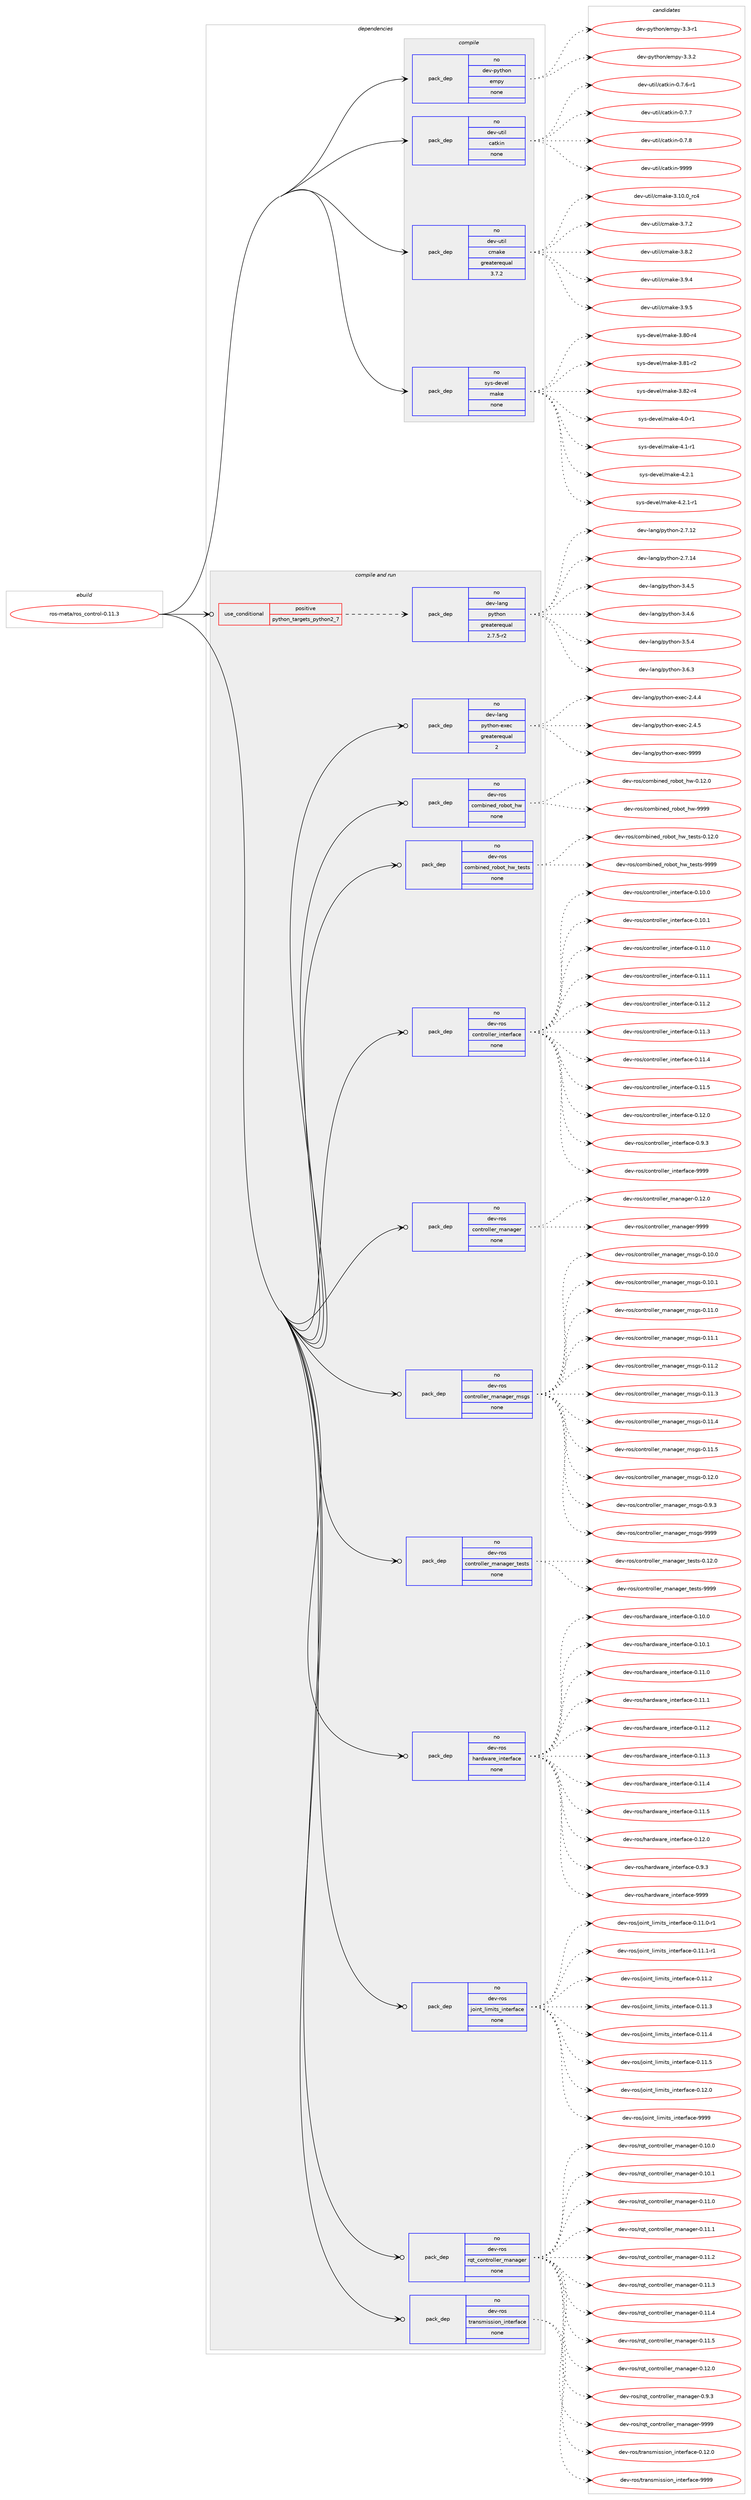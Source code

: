 digraph prolog {

# *************
# Graph options
# *************

newrank=true;
concentrate=true;
compound=true;
graph [rankdir=LR,fontname=Helvetica,fontsize=10,ranksep=1.5];#, ranksep=2.5, nodesep=0.2];
edge  [arrowhead=vee];
node  [fontname=Helvetica,fontsize=10];

# **********
# The ebuild
# **********

subgraph cluster_leftcol {
color=gray;
rank=same;
label=<<i>ebuild</i>>;
id [label="ros-meta/ros_control-0.11.3", color=red, width=4, href="../ros-meta/ros_control-0.11.3.svg"];
}

# ****************
# The dependencies
# ****************

subgraph cluster_midcol {
color=gray;
label=<<i>dependencies</i>>;
subgraph cluster_compile {
fillcolor="#eeeeee";
style=filled;
label=<<i>compile</i>>;
subgraph pack325892 {
dependency442594 [label=<<TABLE BORDER="0" CELLBORDER="1" CELLSPACING="0" CELLPADDING="4" WIDTH="220"><TR><TD ROWSPAN="6" CELLPADDING="30">pack_dep</TD></TR><TR><TD WIDTH="110">no</TD></TR><TR><TD>dev-python</TD></TR><TR><TD>empy</TD></TR><TR><TD>none</TD></TR><TR><TD></TD></TR></TABLE>>, shape=none, color=blue];
}
id:e -> dependency442594:w [weight=20,style="solid",arrowhead="vee"];
subgraph pack325893 {
dependency442595 [label=<<TABLE BORDER="0" CELLBORDER="1" CELLSPACING="0" CELLPADDING="4" WIDTH="220"><TR><TD ROWSPAN="6" CELLPADDING="30">pack_dep</TD></TR><TR><TD WIDTH="110">no</TD></TR><TR><TD>dev-util</TD></TR><TR><TD>catkin</TD></TR><TR><TD>none</TD></TR><TR><TD></TD></TR></TABLE>>, shape=none, color=blue];
}
id:e -> dependency442595:w [weight=20,style="solid",arrowhead="vee"];
subgraph pack325894 {
dependency442596 [label=<<TABLE BORDER="0" CELLBORDER="1" CELLSPACING="0" CELLPADDING="4" WIDTH="220"><TR><TD ROWSPAN="6" CELLPADDING="30">pack_dep</TD></TR><TR><TD WIDTH="110">no</TD></TR><TR><TD>dev-util</TD></TR><TR><TD>cmake</TD></TR><TR><TD>greaterequal</TD></TR><TR><TD>3.7.2</TD></TR></TABLE>>, shape=none, color=blue];
}
id:e -> dependency442596:w [weight=20,style="solid",arrowhead="vee"];
subgraph pack325895 {
dependency442597 [label=<<TABLE BORDER="0" CELLBORDER="1" CELLSPACING="0" CELLPADDING="4" WIDTH="220"><TR><TD ROWSPAN="6" CELLPADDING="30">pack_dep</TD></TR><TR><TD WIDTH="110">no</TD></TR><TR><TD>sys-devel</TD></TR><TR><TD>make</TD></TR><TR><TD>none</TD></TR><TR><TD></TD></TR></TABLE>>, shape=none, color=blue];
}
id:e -> dependency442597:w [weight=20,style="solid",arrowhead="vee"];
}
subgraph cluster_compileandrun {
fillcolor="#eeeeee";
style=filled;
label=<<i>compile and run</i>>;
subgraph cond109053 {
dependency442598 [label=<<TABLE BORDER="0" CELLBORDER="1" CELLSPACING="0" CELLPADDING="4"><TR><TD ROWSPAN="3" CELLPADDING="10">use_conditional</TD></TR><TR><TD>positive</TD></TR><TR><TD>python_targets_python2_7</TD></TR></TABLE>>, shape=none, color=red];
subgraph pack325896 {
dependency442599 [label=<<TABLE BORDER="0" CELLBORDER="1" CELLSPACING="0" CELLPADDING="4" WIDTH="220"><TR><TD ROWSPAN="6" CELLPADDING="30">pack_dep</TD></TR><TR><TD WIDTH="110">no</TD></TR><TR><TD>dev-lang</TD></TR><TR><TD>python</TD></TR><TR><TD>greaterequal</TD></TR><TR><TD>2.7.5-r2</TD></TR></TABLE>>, shape=none, color=blue];
}
dependency442598:e -> dependency442599:w [weight=20,style="dashed",arrowhead="vee"];
}
id:e -> dependency442598:w [weight=20,style="solid",arrowhead="odotvee"];
subgraph pack325897 {
dependency442600 [label=<<TABLE BORDER="0" CELLBORDER="1" CELLSPACING="0" CELLPADDING="4" WIDTH="220"><TR><TD ROWSPAN="6" CELLPADDING="30">pack_dep</TD></TR><TR><TD WIDTH="110">no</TD></TR><TR><TD>dev-lang</TD></TR><TR><TD>python-exec</TD></TR><TR><TD>greaterequal</TD></TR><TR><TD>2</TD></TR></TABLE>>, shape=none, color=blue];
}
id:e -> dependency442600:w [weight=20,style="solid",arrowhead="odotvee"];
subgraph pack325898 {
dependency442601 [label=<<TABLE BORDER="0" CELLBORDER="1" CELLSPACING="0" CELLPADDING="4" WIDTH="220"><TR><TD ROWSPAN="6" CELLPADDING="30">pack_dep</TD></TR><TR><TD WIDTH="110">no</TD></TR><TR><TD>dev-ros</TD></TR><TR><TD>combined_robot_hw</TD></TR><TR><TD>none</TD></TR><TR><TD></TD></TR></TABLE>>, shape=none, color=blue];
}
id:e -> dependency442601:w [weight=20,style="solid",arrowhead="odotvee"];
subgraph pack325899 {
dependency442602 [label=<<TABLE BORDER="0" CELLBORDER="1" CELLSPACING="0" CELLPADDING="4" WIDTH="220"><TR><TD ROWSPAN="6" CELLPADDING="30">pack_dep</TD></TR><TR><TD WIDTH="110">no</TD></TR><TR><TD>dev-ros</TD></TR><TR><TD>combined_robot_hw_tests</TD></TR><TR><TD>none</TD></TR><TR><TD></TD></TR></TABLE>>, shape=none, color=blue];
}
id:e -> dependency442602:w [weight=20,style="solid",arrowhead="odotvee"];
subgraph pack325900 {
dependency442603 [label=<<TABLE BORDER="0" CELLBORDER="1" CELLSPACING="0" CELLPADDING="4" WIDTH="220"><TR><TD ROWSPAN="6" CELLPADDING="30">pack_dep</TD></TR><TR><TD WIDTH="110">no</TD></TR><TR><TD>dev-ros</TD></TR><TR><TD>controller_interface</TD></TR><TR><TD>none</TD></TR><TR><TD></TD></TR></TABLE>>, shape=none, color=blue];
}
id:e -> dependency442603:w [weight=20,style="solid",arrowhead="odotvee"];
subgraph pack325901 {
dependency442604 [label=<<TABLE BORDER="0" CELLBORDER="1" CELLSPACING="0" CELLPADDING="4" WIDTH="220"><TR><TD ROWSPAN="6" CELLPADDING="30">pack_dep</TD></TR><TR><TD WIDTH="110">no</TD></TR><TR><TD>dev-ros</TD></TR><TR><TD>controller_manager</TD></TR><TR><TD>none</TD></TR><TR><TD></TD></TR></TABLE>>, shape=none, color=blue];
}
id:e -> dependency442604:w [weight=20,style="solid",arrowhead="odotvee"];
subgraph pack325902 {
dependency442605 [label=<<TABLE BORDER="0" CELLBORDER="1" CELLSPACING="0" CELLPADDING="4" WIDTH="220"><TR><TD ROWSPAN="6" CELLPADDING="30">pack_dep</TD></TR><TR><TD WIDTH="110">no</TD></TR><TR><TD>dev-ros</TD></TR><TR><TD>controller_manager_msgs</TD></TR><TR><TD>none</TD></TR><TR><TD></TD></TR></TABLE>>, shape=none, color=blue];
}
id:e -> dependency442605:w [weight=20,style="solid",arrowhead="odotvee"];
subgraph pack325903 {
dependency442606 [label=<<TABLE BORDER="0" CELLBORDER="1" CELLSPACING="0" CELLPADDING="4" WIDTH="220"><TR><TD ROWSPAN="6" CELLPADDING="30">pack_dep</TD></TR><TR><TD WIDTH="110">no</TD></TR><TR><TD>dev-ros</TD></TR><TR><TD>controller_manager_tests</TD></TR><TR><TD>none</TD></TR><TR><TD></TD></TR></TABLE>>, shape=none, color=blue];
}
id:e -> dependency442606:w [weight=20,style="solid",arrowhead="odotvee"];
subgraph pack325904 {
dependency442607 [label=<<TABLE BORDER="0" CELLBORDER="1" CELLSPACING="0" CELLPADDING="4" WIDTH="220"><TR><TD ROWSPAN="6" CELLPADDING="30">pack_dep</TD></TR><TR><TD WIDTH="110">no</TD></TR><TR><TD>dev-ros</TD></TR><TR><TD>hardware_interface</TD></TR><TR><TD>none</TD></TR><TR><TD></TD></TR></TABLE>>, shape=none, color=blue];
}
id:e -> dependency442607:w [weight=20,style="solid",arrowhead="odotvee"];
subgraph pack325905 {
dependency442608 [label=<<TABLE BORDER="0" CELLBORDER="1" CELLSPACING="0" CELLPADDING="4" WIDTH="220"><TR><TD ROWSPAN="6" CELLPADDING="30">pack_dep</TD></TR><TR><TD WIDTH="110">no</TD></TR><TR><TD>dev-ros</TD></TR><TR><TD>joint_limits_interface</TD></TR><TR><TD>none</TD></TR><TR><TD></TD></TR></TABLE>>, shape=none, color=blue];
}
id:e -> dependency442608:w [weight=20,style="solid",arrowhead="odotvee"];
subgraph pack325906 {
dependency442609 [label=<<TABLE BORDER="0" CELLBORDER="1" CELLSPACING="0" CELLPADDING="4" WIDTH="220"><TR><TD ROWSPAN="6" CELLPADDING="30">pack_dep</TD></TR><TR><TD WIDTH="110">no</TD></TR><TR><TD>dev-ros</TD></TR><TR><TD>rqt_controller_manager</TD></TR><TR><TD>none</TD></TR><TR><TD></TD></TR></TABLE>>, shape=none, color=blue];
}
id:e -> dependency442609:w [weight=20,style="solid",arrowhead="odotvee"];
subgraph pack325907 {
dependency442610 [label=<<TABLE BORDER="0" CELLBORDER="1" CELLSPACING="0" CELLPADDING="4" WIDTH="220"><TR><TD ROWSPAN="6" CELLPADDING="30">pack_dep</TD></TR><TR><TD WIDTH="110">no</TD></TR><TR><TD>dev-ros</TD></TR><TR><TD>transmission_interface</TD></TR><TR><TD>none</TD></TR><TR><TD></TD></TR></TABLE>>, shape=none, color=blue];
}
id:e -> dependency442610:w [weight=20,style="solid",arrowhead="odotvee"];
}
subgraph cluster_run {
fillcolor="#eeeeee";
style=filled;
label=<<i>run</i>>;
}
}

# **************
# The candidates
# **************

subgraph cluster_choices {
rank=same;
color=gray;
label=<<i>candidates</i>>;

subgraph choice325892 {
color=black;
nodesep=1;
choice1001011184511212111610411111047101109112121455146514511449 [label="dev-python/empy-3.3-r1", color=red, width=4,href="../dev-python/empy-3.3-r1.svg"];
choice1001011184511212111610411111047101109112121455146514650 [label="dev-python/empy-3.3.2", color=red, width=4,href="../dev-python/empy-3.3.2.svg"];
dependency442594:e -> choice1001011184511212111610411111047101109112121455146514511449:w [style=dotted,weight="100"];
dependency442594:e -> choice1001011184511212111610411111047101109112121455146514650:w [style=dotted,weight="100"];
}
subgraph choice325893 {
color=black;
nodesep=1;
choice100101118451171161051084799971161071051104548465546544511449 [label="dev-util/catkin-0.7.6-r1", color=red, width=4,href="../dev-util/catkin-0.7.6-r1.svg"];
choice10010111845117116105108479997116107105110454846554655 [label="dev-util/catkin-0.7.7", color=red, width=4,href="../dev-util/catkin-0.7.7.svg"];
choice10010111845117116105108479997116107105110454846554656 [label="dev-util/catkin-0.7.8", color=red, width=4,href="../dev-util/catkin-0.7.8.svg"];
choice100101118451171161051084799971161071051104557575757 [label="dev-util/catkin-9999", color=red, width=4,href="../dev-util/catkin-9999.svg"];
dependency442595:e -> choice100101118451171161051084799971161071051104548465546544511449:w [style=dotted,weight="100"];
dependency442595:e -> choice10010111845117116105108479997116107105110454846554655:w [style=dotted,weight="100"];
dependency442595:e -> choice10010111845117116105108479997116107105110454846554656:w [style=dotted,weight="100"];
dependency442595:e -> choice100101118451171161051084799971161071051104557575757:w [style=dotted,weight="100"];
}
subgraph choice325894 {
color=black;
nodesep=1;
choice1001011184511711610510847991099710710145514649484648951149952 [label="dev-util/cmake-3.10.0_rc4", color=red, width=4,href="../dev-util/cmake-3.10.0_rc4.svg"];
choice10010111845117116105108479910997107101455146554650 [label="dev-util/cmake-3.7.2", color=red, width=4,href="../dev-util/cmake-3.7.2.svg"];
choice10010111845117116105108479910997107101455146564650 [label="dev-util/cmake-3.8.2", color=red, width=4,href="../dev-util/cmake-3.8.2.svg"];
choice10010111845117116105108479910997107101455146574652 [label="dev-util/cmake-3.9.4", color=red, width=4,href="../dev-util/cmake-3.9.4.svg"];
choice10010111845117116105108479910997107101455146574653 [label="dev-util/cmake-3.9.5", color=red, width=4,href="../dev-util/cmake-3.9.5.svg"];
dependency442596:e -> choice1001011184511711610510847991099710710145514649484648951149952:w [style=dotted,weight="100"];
dependency442596:e -> choice10010111845117116105108479910997107101455146554650:w [style=dotted,weight="100"];
dependency442596:e -> choice10010111845117116105108479910997107101455146564650:w [style=dotted,weight="100"];
dependency442596:e -> choice10010111845117116105108479910997107101455146574652:w [style=dotted,weight="100"];
dependency442596:e -> choice10010111845117116105108479910997107101455146574653:w [style=dotted,weight="100"];
}
subgraph choice325895 {
color=black;
nodesep=1;
choice11512111545100101118101108471099710710145514656484511452 [label="sys-devel/make-3.80-r4", color=red, width=4,href="../sys-devel/make-3.80-r4.svg"];
choice11512111545100101118101108471099710710145514656494511450 [label="sys-devel/make-3.81-r2", color=red, width=4,href="../sys-devel/make-3.81-r2.svg"];
choice11512111545100101118101108471099710710145514656504511452 [label="sys-devel/make-3.82-r4", color=red, width=4,href="../sys-devel/make-3.82-r4.svg"];
choice115121115451001011181011084710997107101455246484511449 [label="sys-devel/make-4.0-r1", color=red, width=4,href="../sys-devel/make-4.0-r1.svg"];
choice115121115451001011181011084710997107101455246494511449 [label="sys-devel/make-4.1-r1", color=red, width=4,href="../sys-devel/make-4.1-r1.svg"];
choice115121115451001011181011084710997107101455246504649 [label="sys-devel/make-4.2.1", color=red, width=4,href="../sys-devel/make-4.2.1.svg"];
choice1151211154510010111810110847109971071014552465046494511449 [label="sys-devel/make-4.2.1-r1", color=red, width=4,href="../sys-devel/make-4.2.1-r1.svg"];
dependency442597:e -> choice11512111545100101118101108471099710710145514656484511452:w [style=dotted,weight="100"];
dependency442597:e -> choice11512111545100101118101108471099710710145514656494511450:w [style=dotted,weight="100"];
dependency442597:e -> choice11512111545100101118101108471099710710145514656504511452:w [style=dotted,weight="100"];
dependency442597:e -> choice115121115451001011181011084710997107101455246484511449:w [style=dotted,weight="100"];
dependency442597:e -> choice115121115451001011181011084710997107101455246494511449:w [style=dotted,weight="100"];
dependency442597:e -> choice115121115451001011181011084710997107101455246504649:w [style=dotted,weight="100"];
dependency442597:e -> choice1151211154510010111810110847109971071014552465046494511449:w [style=dotted,weight="100"];
}
subgraph choice325896 {
color=black;
nodesep=1;
choice10010111845108971101034711212111610411111045504655464950 [label="dev-lang/python-2.7.12", color=red, width=4,href="../dev-lang/python-2.7.12.svg"];
choice10010111845108971101034711212111610411111045504655464952 [label="dev-lang/python-2.7.14", color=red, width=4,href="../dev-lang/python-2.7.14.svg"];
choice100101118451089711010347112121116104111110455146524653 [label="dev-lang/python-3.4.5", color=red, width=4,href="../dev-lang/python-3.4.5.svg"];
choice100101118451089711010347112121116104111110455146524654 [label="dev-lang/python-3.4.6", color=red, width=4,href="../dev-lang/python-3.4.6.svg"];
choice100101118451089711010347112121116104111110455146534652 [label="dev-lang/python-3.5.4", color=red, width=4,href="../dev-lang/python-3.5.4.svg"];
choice100101118451089711010347112121116104111110455146544651 [label="dev-lang/python-3.6.3", color=red, width=4,href="../dev-lang/python-3.6.3.svg"];
dependency442599:e -> choice10010111845108971101034711212111610411111045504655464950:w [style=dotted,weight="100"];
dependency442599:e -> choice10010111845108971101034711212111610411111045504655464952:w [style=dotted,weight="100"];
dependency442599:e -> choice100101118451089711010347112121116104111110455146524653:w [style=dotted,weight="100"];
dependency442599:e -> choice100101118451089711010347112121116104111110455146524654:w [style=dotted,weight="100"];
dependency442599:e -> choice100101118451089711010347112121116104111110455146534652:w [style=dotted,weight="100"];
dependency442599:e -> choice100101118451089711010347112121116104111110455146544651:w [style=dotted,weight="100"];
}
subgraph choice325897 {
color=black;
nodesep=1;
choice1001011184510897110103471121211161041111104510112010199455046524652 [label="dev-lang/python-exec-2.4.4", color=red, width=4,href="../dev-lang/python-exec-2.4.4.svg"];
choice1001011184510897110103471121211161041111104510112010199455046524653 [label="dev-lang/python-exec-2.4.5", color=red, width=4,href="../dev-lang/python-exec-2.4.5.svg"];
choice10010111845108971101034711212111610411111045101120101994557575757 [label="dev-lang/python-exec-9999", color=red, width=4,href="../dev-lang/python-exec-9999.svg"];
dependency442600:e -> choice1001011184510897110103471121211161041111104510112010199455046524652:w [style=dotted,weight="100"];
dependency442600:e -> choice1001011184510897110103471121211161041111104510112010199455046524653:w [style=dotted,weight="100"];
dependency442600:e -> choice10010111845108971101034711212111610411111045101120101994557575757:w [style=dotted,weight="100"];
}
subgraph choice325898 {
color=black;
nodesep=1;
choice1001011184511411111547991111099810511010110095114111981111169510411945484649504648 [label="dev-ros/combined_robot_hw-0.12.0", color=red, width=4,href="../dev-ros/combined_robot_hw-0.12.0.svg"];
choice100101118451141111154799111109981051101011009511411198111116951041194557575757 [label="dev-ros/combined_robot_hw-9999", color=red, width=4,href="../dev-ros/combined_robot_hw-9999.svg"];
dependency442601:e -> choice1001011184511411111547991111099810511010110095114111981111169510411945484649504648:w [style=dotted,weight="100"];
dependency442601:e -> choice100101118451141111154799111109981051101011009511411198111116951041194557575757:w [style=dotted,weight="100"];
}
subgraph choice325899 {
color=black;
nodesep=1;
choice100101118451141111154799111109981051101011009511411198111116951041199511610111511611545484649504648 [label="dev-ros/combined_robot_hw_tests-0.12.0", color=red, width=4,href="../dev-ros/combined_robot_hw_tests-0.12.0.svg"];
choice10010111845114111115479911110998105110101100951141119811111695104119951161011151161154557575757 [label="dev-ros/combined_robot_hw_tests-9999", color=red, width=4,href="../dev-ros/combined_robot_hw_tests-9999.svg"];
dependency442602:e -> choice100101118451141111154799111109981051101011009511411198111116951041199511610111511611545484649504648:w [style=dotted,weight="100"];
dependency442602:e -> choice10010111845114111115479911110998105110101100951141119811111695104119951161011151161154557575757:w [style=dotted,weight="100"];
}
subgraph choice325900 {
color=black;
nodesep=1;
choice10010111845114111115479911111011611411110810810111495105110116101114102979910145484649484648 [label="dev-ros/controller_interface-0.10.0", color=red, width=4,href="../dev-ros/controller_interface-0.10.0.svg"];
choice10010111845114111115479911111011611411110810810111495105110116101114102979910145484649484649 [label="dev-ros/controller_interface-0.10.1", color=red, width=4,href="../dev-ros/controller_interface-0.10.1.svg"];
choice10010111845114111115479911111011611411110810810111495105110116101114102979910145484649494648 [label="dev-ros/controller_interface-0.11.0", color=red, width=4,href="../dev-ros/controller_interface-0.11.0.svg"];
choice10010111845114111115479911111011611411110810810111495105110116101114102979910145484649494649 [label="dev-ros/controller_interface-0.11.1", color=red, width=4,href="../dev-ros/controller_interface-0.11.1.svg"];
choice10010111845114111115479911111011611411110810810111495105110116101114102979910145484649494650 [label="dev-ros/controller_interface-0.11.2", color=red, width=4,href="../dev-ros/controller_interface-0.11.2.svg"];
choice10010111845114111115479911111011611411110810810111495105110116101114102979910145484649494651 [label="dev-ros/controller_interface-0.11.3", color=red, width=4,href="../dev-ros/controller_interface-0.11.3.svg"];
choice10010111845114111115479911111011611411110810810111495105110116101114102979910145484649494652 [label="dev-ros/controller_interface-0.11.4", color=red, width=4,href="../dev-ros/controller_interface-0.11.4.svg"];
choice10010111845114111115479911111011611411110810810111495105110116101114102979910145484649494653 [label="dev-ros/controller_interface-0.11.5", color=red, width=4,href="../dev-ros/controller_interface-0.11.5.svg"];
choice10010111845114111115479911111011611411110810810111495105110116101114102979910145484649504648 [label="dev-ros/controller_interface-0.12.0", color=red, width=4,href="../dev-ros/controller_interface-0.12.0.svg"];
choice100101118451141111154799111110116114111108108101114951051101161011141029799101454846574651 [label="dev-ros/controller_interface-0.9.3", color=red, width=4,href="../dev-ros/controller_interface-0.9.3.svg"];
choice1001011184511411111547991111101161141111081081011149510511011610111410297991014557575757 [label="dev-ros/controller_interface-9999", color=red, width=4,href="../dev-ros/controller_interface-9999.svg"];
dependency442603:e -> choice10010111845114111115479911111011611411110810810111495105110116101114102979910145484649484648:w [style=dotted,weight="100"];
dependency442603:e -> choice10010111845114111115479911111011611411110810810111495105110116101114102979910145484649484649:w [style=dotted,weight="100"];
dependency442603:e -> choice10010111845114111115479911111011611411110810810111495105110116101114102979910145484649494648:w [style=dotted,weight="100"];
dependency442603:e -> choice10010111845114111115479911111011611411110810810111495105110116101114102979910145484649494649:w [style=dotted,weight="100"];
dependency442603:e -> choice10010111845114111115479911111011611411110810810111495105110116101114102979910145484649494650:w [style=dotted,weight="100"];
dependency442603:e -> choice10010111845114111115479911111011611411110810810111495105110116101114102979910145484649494651:w [style=dotted,weight="100"];
dependency442603:e -> choice10010111845114111115479911111011611411110810810111495105110116101114102979910145484649494652:w [style=dotted,weight="100"];
dependency442603:e -> choice10010111845114111115479911111011611411110810810111495105110116101114102979910145484649494653:w [style=dotted,weight="100"];
dependency442603:e -> choice10010111845114111115479911111011611411110810810111495105110116101114102979910145484649504648:w [style=dotted,weight="100"];
dependency442603:e -> choice100101118451141111154799111110116114111108108101114951051101161011141029799101454846574651:w [style=dotted,weight="100"];
dependency442603:e -> choice1001011184511411111547991111101161141111081081011149510511011610111410297991014557575757:w [style=dotted,weight="100"];
}
subgraph choice325901 {
color=black;
nodesep=1;
choice10010111845114111115479911111011611411110810810111495109971109710310111445484649504648 [label="dev-ros/controller_manager-0.12.0", color=red, width=4,href="../dev-ros/controller_manager-0.12.0.svg"];
choice1001011184511411111547991111101161141111081081011149510997110971031011144557575757 [label="dev-ros/controller_manager-9999", color=red, width=4,href="../dev-ros/controller_manager-9999.svg"];
dependency442604:e -> choice10010111845114111115479911111011611411110810810111495109971109710310111445484649504648:w [style=dotted,weight="100"];
dependency442604:e -> choice1001011184511411111547991111101161141111081081011149510997110971031011144557575757:w [style=dotted,weight="100"];
}
subgraph choice325902 {
color=black;
nodesep=1;
choice1001011184511411111547991111101161141111081081011149510997110971031011149510911510311545484649484648 [label="dev-ros/controller_manager_msgs-0.10.0", color=red, width=4,href="../dev-ros/controller_manager_msgs-0.10.0.svg"];
choice1001011184511411111547991111101161141111081081011149510997110971031011149510911510311545484649484649 [label="dev-ros/controller_manager_msgs-0.10.1", color=red, width=4,href="../dev-ros/controller_manager_msgs-0.10.1.svg"];
choice1001011184511411111547991111101161141111081081011149510997110971031011149510911510311545484649494648 [label="dev-ros/controller_manager_msgs-0.11.0", color=red, width=4,href="../dev-ros/controller_manager_msgs-0.11.0.svg"];
choice1001011184511411111547991111101161141111081081011149510997110971031011149510911510311545484649494649 [label="dev-ros/controller_manager_msgs-0.11.1", color=red, width=4,href="../dev-ros/controller_manager_msgs-0.11.1.svg"];
choice1001011184511411111547991111101161141111081081011149510997110971031011149510911510311545484649494650 [label="dev-ros/controller_manager_msgs-0.11.2", color=red, width=4,href="../dev-ros/controller_manager_msgs-0.11.2.svg"];
choice1001011184511411111547991111101161141111081081011149510997110971031011149510911510311545484649494651 [label="dev-ros/controller_manager_msgs-0.11.3", color=red, width=4,href="../dev-ros/controller_manager_msgs-0.11.3.svg"];
choice1001011184511411111547991111101161141111081081011149510997110971031011149510911510311545484649494652 [label="dev-ros/controller_manager_msgs-0.11.4", color=red, width=4,href="../dev-ros/controller_manager_msgs-0.11.4.svg"];
choice1001011184511411111547991111101161141111081081011149510997110971031011149510911510311545484649494653 [label="dev-ros/controller_manager_msgs-0.11.5", color=red, width=4,href="../dev-ros/controller_manager_msgs-0.11.5.svg"];
choice1001011184511411111547991111101161141111081081011149510997110971031011149510911510311545484649504648 [label="dev-ros/controller_manager_msgs-0.12.0", color=red, width=4,href="../dev-ros/controller_manager_msgs-0.12.0.svg"];
choice10010111845114111115479911111011611411110810810111495109971109710310111495109115103115454846574651 [label="dev-ros/controller_manager_msgs-0.9.3", color=red, width=4,href="../dev-ros/controller_manager_msgs-0.9.3.svg"];
choice100101118451141111154799111110116114111108108101114951099711097103101114951091151031154557575757 [label="dev-ros/controller_manager_msgs-9999", color=red, width=4,href="../dev-ros/controller_manager_msgs-9999.svg"];
dependency442605:e -> choice1001011184511411111547991111101161141111081081011149510997110971031011149510911510311545484649484648:w [style=dotted,weight="100"];
dependency442605:e -> choice1001011184511411111547991111101161141111081081011149510997110971031011149510911510311545484649484649:w [style=dotted,weight="100"];
dependency442605:e -> choice1001011184511411111547991111101161141111081081011149510997110971031011149510911510311545484649494648:w [style=dotted,weight="100"];
dependency442605:e -> choice1001011184511411111547991111101161141111081081011149510997110971031011149510911510311545484649494649:w [style=dotted,weight="100"];
dependency442605:e -> choice1001011184511411111547991111101161141111081081011149510997110971031011149510911510311545484649494650:w [style=dotted,weight="100"];
dependency442605:e -> choice1001011184511411111547991111101161141111081081011149510997110971031011149510911510311545484649494651:w [style=dotted,weight="100"];
dependency442605:e -> choice1001011184511411111547991111101161141111081081011149510997110971031011149510911510311545484649494652:w [style=dotted,weight="100"];
dependency442605:e -> choice1001011184511411111547991111101161141111081081011149510997110971031011149510911510311545484649494653:w [style=dotted,weight="100"];
dependency442605:e -> choice1001011184511411111547991111101161141111081081011149510997110971031011149510911510311545484649504648:w [style=dotted,weight="100"];
dependency442605:e -> choice10010111845114111115479911111011611411110810810111495109971109710310111495109115103115454846574651:w [style=dotted,weight="100"];
dependency442605:e -> choice100101118451141111154799111110116114111108108101114951099711097103101114951091151031154557575757:w [style=dotted,weight="100"];
}
subgraph choice325903 {
color=black;
nodesep=1;
choice1001011184511411111547991111101161141111081081011149510997110971031011149511610111511611545484649504648 [label="dev-ros/controller_manager_tests-0.12.0", color=red, width=4,href="../dev-ros/controller_manager_tests-0.12.0.svg"];
choice100101118451141111154799111110116114111108108101114951099711097103101114951161011151161154557575757 [label="dev-ros/controller_manager_tests-9999", color=red, width=4,href="../dev-ros/controller_manager_tests-9999.svg"];
dependency442606:e -> choice1001011184511411111547991111101161141111081081011149510997110971031011149511610111511611545484649504648:w [style=dotted,weight="100"];
dependency442606:e -> choice100101118451141111154799111110116114111108108101114951099711097103101114951161011151161154557575757:w [style=dotted,weight="100"];
}
subgraph choice325904 {
color=black;
nodesep=1;
choice1001011184511411111547104971141001199711410195105110116101114102979910145484649484648 [label="dev-ros/hardware_interface-0.10.0", color=red, width=4,href="../dev-ros/hardware_interface-0.10.0.svg"];
choice1001011184511411111547104971141001199711410195105110116101114102979910145484649484649 [label="dev-ros/hardware_interface-0.10.1", color=red, width=4,href="../dev-ros/hardware_interface-0.10.1.svg"];
choice1001011184511411111547104971141001199711410195105110116101114102979910145484649494648 [label="dev-ros/hardware_interface-0.11.0", color=red, width=4,href="../dev-ros/hardware_interface-0.11.0.svg"];
choice1001011184511411111547104971141001199711410195105110116101114102979910145484649494649 [label="dev-ros/hardware_interface-0.11.1", color=red, width=4,href="../dev-ros/hardware_interface-0.11.1.svg"];
choice1001011184511411111547104971141001199711410195105110116101114102979910145484649494650 [label="dev-ros/hardware_interface-0.11.2", color=red, width=4,href="../dev-ros/hardware_interface-0.11.2.svg"];
choice1001011184511411111547104971141001199711410195105110116101114102979910145484649494651 [label="dev-ros/hardware_interface-0.11.3", color=red, width=4,href="../dev-ros/hardware_interface-0.11.3.svg"];
choice1001011184511411111547104971141001199711410195105110116101114102979910145484649494652 [label="dev-ros/hardware_interface-0.11.4", color=red, width=4,href="../dev-ros/hardware_interface-0.11.4.svg"];
choice1001011184511411111547104971141001199711410195105110116101114102979910145484649494653 [label="dev-ros/hardware_interface-0.11.5", color=red, width=4,href="../dev-ros/hardware_interface-0.11.5.svg"];
choice1001011184511411111547104971141001199711410195105110116101114102979910145484649504648 [label="dev-ros/hardware_interface-0.12.0", color=red, width=4,href="../dev-ros/hardware_interface-0.12.0.svg"];
choice10010111845114111115471049711410011997114101951051101161011141029799101454846574651 [label="dev-ros/hardware_interface-0.9.3", color=red, width=4,href="../dev-ros/hardware_interface-0.9.3.svg"];
choice100101118451141111154710497114100119971141019510511011610111410297991014557575757 [label="dev-ros/hardware_interface-9999", color=red, width=4,href="../dev-ros/hardware_interface-9999.svg"];
dependency442607:e -> choice1001011184511411111547104971141001199711410195105110116101114102979910145484649484648:w [style=dotted,weight="100"];
dependency442607:e -> choice1001011184511411111547104971141001199711410195105110116101114102979910145484649484649:w [style=dotted,weight="100"];
dependency442607:e -> choice1001011184511411111547104971141001199711410195105110116101114102979910145484649494648:w [style=dotted,weight="100"];
dependency442607:e -> choice1001011184511411111547104971141001199711410195105110116101114102979910145484649494649:w [style=dotted,weight="100"];
dependency442607:e -> choice1001011184511411111547104971141001199711410195105110116101114102979910145484649494650:w [style=dotted,weight="100"];
dependency442607:e -> choice1001011184511411111547104971141001199711410195105110116101114102979910145484649494651:w [style=dotted,weight="100"];
dependency442607:e -> choice1001011184511411111547104971141001199711410195105110116101114102979910145484649494652:w [style=dotted,weight="100"];
dependency442607:e -> choice1001011184511411111547104971141001199711410195105110116101114102979910145484649494653:w [style=dotted,weight="100"];
dependency442607:e -> choice1001011184511411111547104971141001199711410195105110116101114102979910145484649504648:w [style=dotted,weight="100"];
dependency442607:e -> choice10010111845114111115471049711410011997114101951051101161011141029799101454846574651:w [style=dotted,weight="100"];
dependency442607:e -> choice100101118451141111154710497114100119971141019510511011610111410297991014557575757:w [style=dotted,weight="100"];
}
subgraph choice325905 {
color=black;
nodesep=1;
choice100101118451141111154710611110511011695108105109105116115951051101161011141029799101454846494946484511449 [label="dev-ros/joint_limits_interface-0.11.0-r1", color=red, width=4,href="../dev-ros/joint_limits_interface-0.11.0-r1.svg"];
choice100101118451141111154710611110511011695108105109105116115951051101161011141029799101454846494946494511449 [label="dev-ros/joint_limits_interface-0.11.1-r1", color=red, width=4,href="../dev-ros/joint_limits_interface-0.11.1-r1.svg"];
choice10010111845114111115471061111051101169510810510910511611595105110116101114102979910145484649494650 [label="dev-ros/joint_limits_interface-0.11.2", color=red, width=4,href="../dev-ros/joint_limits_interface-0.11.2.svg"];
choice10010111845114111115471061111051101169510810510910511611595105110116101114102979910145484649494651 [label="dev-ros/joint_limits_interface-0.11.3", color=red, width=4,href="../dev-ros/joint_limits_interface-0.11.3.svg"];
choice10010111845114111115471061111051101169510810510910511611595105110116101114102979910145484649494652 [label="dev-ros/joint_limits_interface-0.11.4", color=red, width=4,href="../dev-ros/joint_limits_interface-0.11.4.svg"];
choice10010111845114111115471061111051101169510810510910511611595105110116101114102979910145484649494653 [label="dev-ros/joint_limits_interface-0.11.5", color=red, width=4,href="../dev-ros/joint_limits_interface-0.11.5.svg"];
choice10010111845114111115471061111051101169510810510910511611595105110116101114102979910145484649504648 [label="dev-ros/joint_limits_interface-0.12.0", color=red, width=4,href="../dev-ros/joint_limits_interface-0.12.0.svg"];
choice1001011184511411111547106111105110116951081051091051161159510511011610111410297991014557575757 [label="dev-ros/joint_limits_interface-9999", color=red, width=4,href="../dev-ros/joint_limits_interface-9999.svg"];
dependency442608:e -> choice100101118451141111154710611110511011695108105109105116115951051101161011141029799101454846494946484511449:w [style=dotted,weight="100"];
dependency442608:e -> choice100101118451141111154710611110511011695108105109105116115951051101161011141029799101454846494946494511449:w [style=dotted,weight="100"];
dependency442608:e -> choice10010111845114111115471061111051101169510810510910511611595105110116101114102979910145484649494650:w [style=dotted,weight="100"];
dependency442608:e -> choice10010111845114111115471061111051101169510810510910511611595105110116101114102979910145484649494651:w [style=dotted,weight="100"];
dependency442608:e -> choice10010111845114111115471061111051101169510810510910511611595105110116101114102979910145484649494652:w [style=dotted,weight="100"];
dependency442608:e -> choice10010111845114111115471061111051101169510810510910511611595105110116101114102979910145484649494653:w [style=dotted,weight="100"];
dependency442608:e -> choice10010111845114111115471061111051101169510810510910511611595105110116101114102979910145484649504648:w [style=dotted,weight="100"];
dependency442608:e -> choice1001011184511411111547106111105110116951081051091051161159510511011610111410297991014557575757:w [style=dotted,weight="100"];
}
subgraph choice325906 {
color=black;
nodesep=1;
choice1001011184511411111547114113116959911111011611411110810810111495109971109710310111445484649484648 [label="dev-ros/rqt_controller_manager-0.10.0", color=red, width=4,href="../dev-ros/rqt_controller_manager-0.10.0.svg"];
choice1001011184511411111547114113116959911111011611411110810810111495109971109710310111445484649484649 [label="dev-ros/rqt_controller_manager-0.10.1", color=red, width=4,href="../dev-ros/rqt_controller_manager-0.10.1.svg"];
choice1001011184511411111547114113116959911111011611411110810810111495109971109710310111445484649494648 [label="dev-ros/rqt_controller_manager-0.11.0", color=red, width=4,href="../dev-ros/rqt_controller_manager-0.11.0.svg"];
choice1001011184511411111547114113116959911111011611411110810810111495109971109710310111445484649494649 [label="dev-ros/rqt_controller_manager-0.11.1", color=red, width=4,href="../dev-ros/rqt_controller_manager-0.11.1.svg"];
choice1001011184511411111547114113116959911111011611411110810810111495109971109710310111445484649494650 [label="dev-ros/rqt_controller_manager-0.11.2", color=red, width=4,href="../dev-ros/rqt_controller_manager-0.11.2.svg"];
choice1001011184511411111547114113116959911111011611411110810810111495109971109710310111445484649494651 [label="dev-ros/rqt_controller_manager-0.11.3", color=red, width=4,href="../dev-ros/rqt_controller_manager-0.11.3.svg"];
choice1001011184511411111547114113116959911111011611411110810810111495109971109710310111445484649494652 [label="dev-ros/rqt_controller_manager-0.11.4", color=red, width=4,href="../dev-ros/rqt_controller_manager-0.11.4.svg"];
choice1001011184511411111547114113116959911111011611411110810810111495109971109710310111445484649494653 [label="dev-ros/rqt_controller_manager-0.11.5", color=red, width=4,href="../dev-ros/rqt_controller_manager-0.11.5.svg"];
choice1001011184511411111547114113116959911111011611411110810810111495109971109710310111445484649504648 [label="dev-ros/rqt_controller_manager-0.12.0", color=red, width=4,href="../dev-ros/rqt_controller_manager-0.12.0.svg"];
choice10010111845114111115471141131169599111110116114111108108101114951099711097103101114454846574651 [label="dev-ros/rqt_controller_manager-0.9.3", color=red, width=4,href="../dev-ros/rqt_controller_manager-0.9.3.svg"];
choice100101118451141111154711411311695991111101161141111081081011149510997110971031011144557575757 [label="dev-ros/rqt_controller_manager-9999", color=red, width=4,href="../dev-ros/rqt_controller_manager-9999.svg"];
dependency442609:e -> choice1001011184511411111547114113116959911111011611411110810810111495109971109710310111445484649484648:w [style=dotted,weight="100"];
dependency442609:e -> choice1001011184511411111547114113116959911111011611411110810810111495109971109710310111445484649484649:w [style=dotted,weight="100"];
dependency442609:e -> choice1001011184511411111547114113116959911111011611411110810810111495109971109710310111445484649494648:w [style=dotted,weight="100"];
dependency442609:e -> choice1001011184511411111547114113116959911111011611411110810810111495109971109710310111445484649494649:w [style=dotted,weight="100"];
dependency442609:e -> choice1001011184511411111547114113116959911111011611411110810810111495109971109710310111445484649494650:w [style=dotted,weight="100"];
dependency442609:e -> choice1001011184511411111547114113116959911111011611411110810810111495109971109710310111445484649494651:w [style=dotted,weight="100"];
dependency442609:e -> choice1001011184511411111547114113116959911111011611411110810810111495109971109710310111445484649494652:w [style=dotted,weight="100"];
dependency442609:e -> choice1001011184511411111547114113116959911111011611411110810810111495109971109710310111445484649494653:w [style=dotted,weight="100"];
dependency442609:e -> choice1001011184511411111547114113116959911111011611411110810810111495109971109710310111445484649504648:w [style=dotted,weight="100"];
dependency442609:e -> choice10010111845114111115471141131169599111110116114111108108101114951099711097103101114454846574651:w [style=dotted,weight="100"];
dependency442609:e -> choice100101118451141111154711411311695991111101161141111081081011149510997110971031011144557575757:w [style=dotted,weight="100"];
}
subgraph choice325907 {
color=black;
nodesep=1;
choice10010111845114111115471161149711011510910511511510511111095105110116101114102979910145484649504648 [label="dev-ros/transmission_interface-0.12.0", color=red, width=4,href="../dev-ros/transmission_interface-0.12.0.svg"];
choice1001011184511411111547116114971101151091051151151051111109510511011610111410297991014557575757 [label="dev-ros/transmission_interface-9999", color=red, width=4,href="../dev-ros/transmission_interface-9999.svg"];
dependency442610:e -> choice10010111845114111115471161149711011510910511511510511111095105110116101114102979910145484649504648:w [style=dotted,weight="100"];
dependency442610:e -> choice1001011184511411111547116114971101151091051151151051111109510511011610111410297991014557575757:w [style=dotted,weight="100"];
}
}

}
